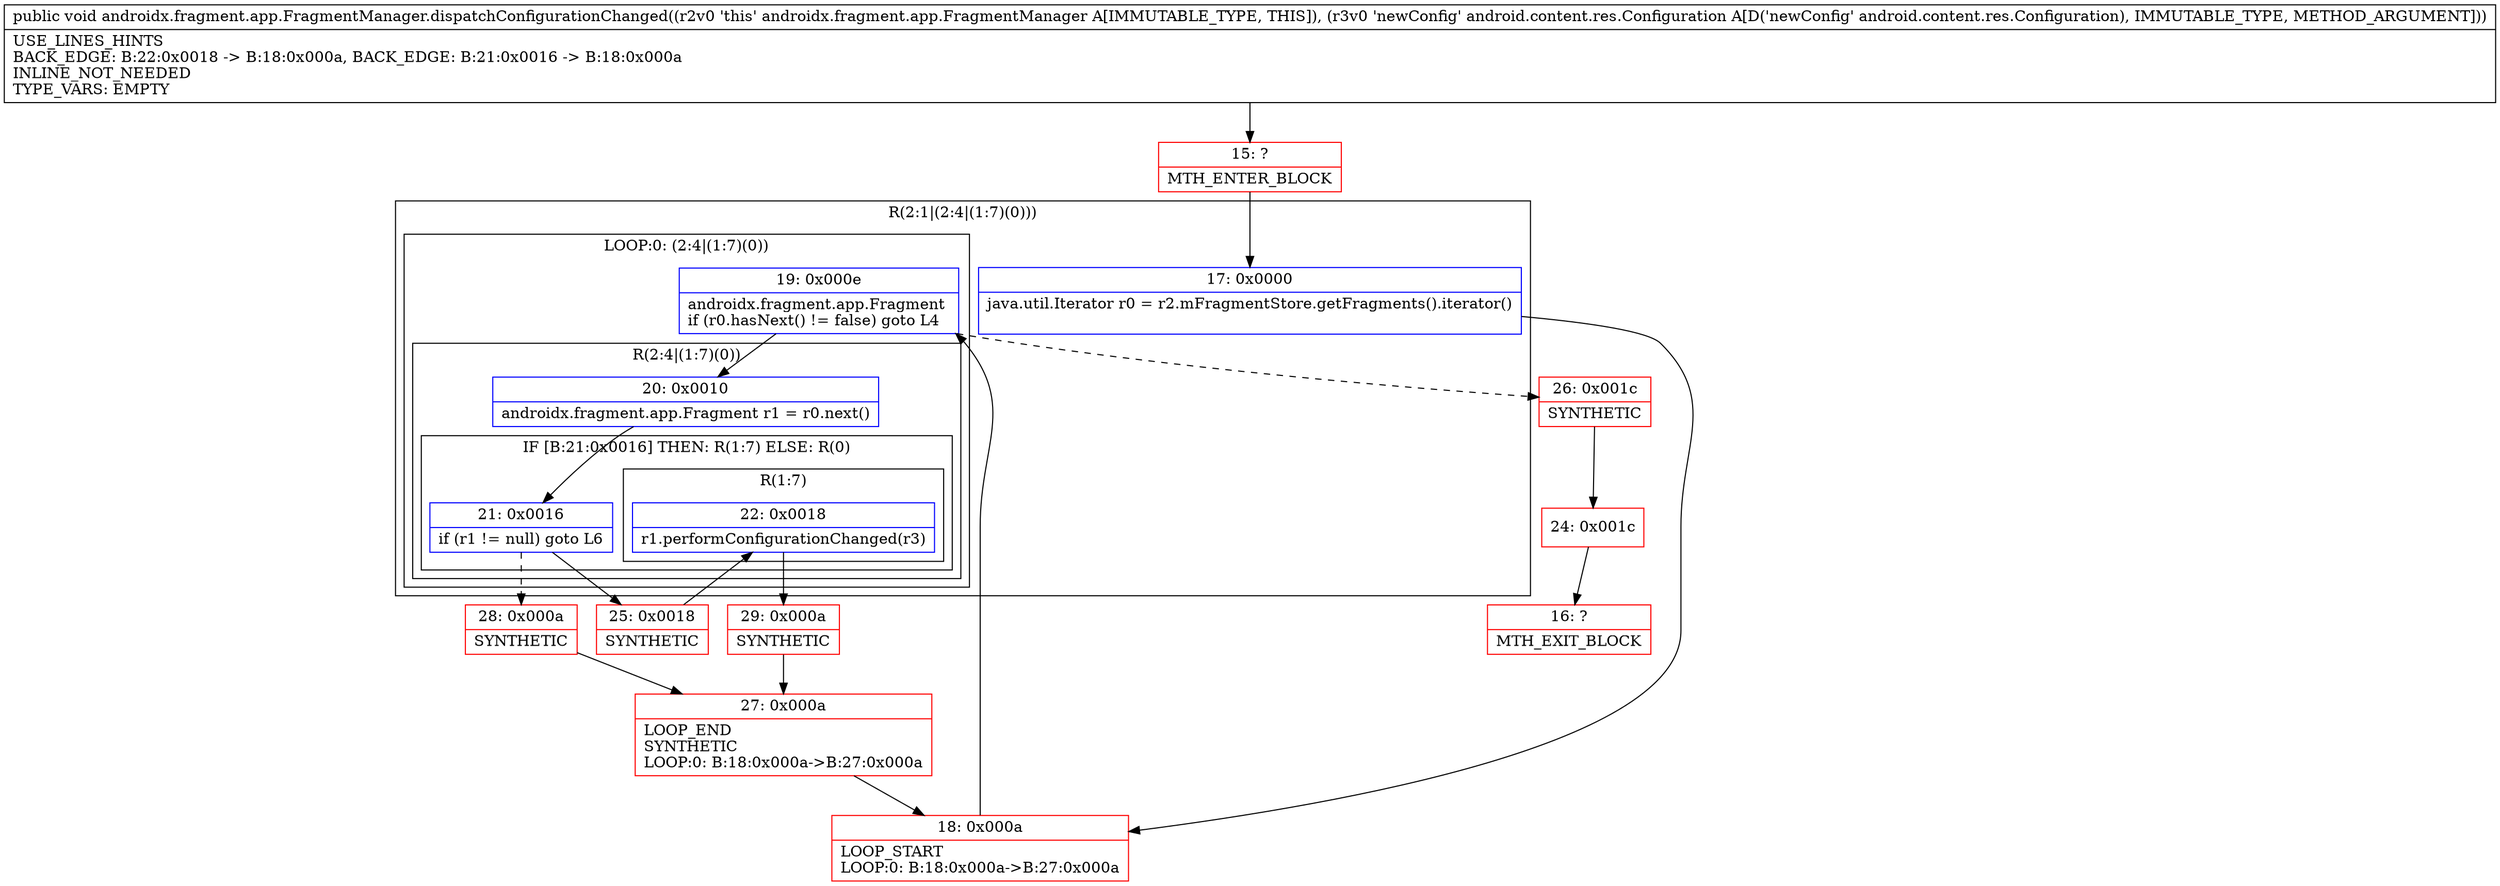 digraph "CFG forandroidx.fragment.app.FragmentManager.dispatchConfigurationChanged(Landroid\/content\/res\/Configuration;)V" {
subgraph cluster_Region_474761353 {
label = "R(2:1|(2:4|(1:7)(0)))";
node [shape=record,color=blue];
Node_17 [shape=record,label="{17\:\ 0x0000|java.util.Iterator r0 = r2.mFragmentStore.getFragments().iterator()\l\l}"];
subgraph cluster_LoopRegion_2140562424 {
label = "LOOP:0: (2:4|(1:7)(0))";
node [shape=record,color=blue];
Node_19 [shape=record,label="{19\:\ 0x000e|androidx.fragment.app.Fragment \lif (r0.hasNext() != false) goto L4\l}"];
subgraph cluster_Region_480901514 {
label = "R(2:4|(1:7)(0))";
node [shape=record,color=blue];
Node_20 [shape=record,label="{20\:\ 0x0010|androidx.fragment.app.Fragment r1 = r0.next()\l}"];
subgraph cluster_IfRegion_2068234645 {
label = "IF [B:21:0x0016] THEN: R(1:7) ELSE: R(0)";
node [shape=record,color=blue];
Node_21 [shape=record,label="{21\:\ 0x0016|if (r1 != null) goto L6\l}"];
subgraph cluster_Region_95475316 {
label = "R(1:7)";
node [shape=record,color=blue];
Node_22 [shape=record,label="{22\:\ 0x0018|r1.performConfigurationChanged(r3)\l}"];
}
subgraph cluster_Region_1240857753 {
label = "R(0)";
node [shape=record,color=blue];
}
}
}
}
}
Node_15 [shape=record,color=red,label="{15\:\ ?|MTH_ENTER_BLOCK\l}"];
Node_18 [shape=record,color=red,label="{18\:\ 0x000a|LOOP_START\lLOOP:0: B:18:0x000a\-\>B:27:0x000a\l}"];
Node_25 [shape=record,color=red,label="{25\:\ 0x0018|SYNTHETIC\l}"];
Node_29 [shape=record,color=red,label="{29\:\ 0x000a|SYNTHETIC\l}"];
Node_27 [shape=record,color=red,label="{27\:\ 0x000a|LOOP_END\lSYNTHETIC\lLOOP:0: B:18:0x000a\-\>B:27:0x000a\l}"];
Node_28 [shape=record,color=red,label="{28\:\ 0x000a|SYNTHETIC\l}"];
Node_26 [shape=record,color=red,label="{26\:\ 0x001c|SYNTHETIC\l}"];
Node_24 [shape=record,color=red,label="{24\:\ 0x001c}"];
Node_16 [shape=record,color=red,label="{16\:\ ?|MTH_EXIT_BLOCK\l}"];
MethodNode[shape=record,label="{public void androidx.fragment.app.FragmentManager.dispatchConfigurationChanged((r2v0 'this' androidx.fragment.app.FragmentManager A[IMMUTABLE_TYPE, THIS]), (r3v0 'newConfig' android.content.res.Configuration A[D('newConfig' android.content.res.Configuration), IMMUTABLE_TYPE, METHOD_ARGUMENT]))  | USE_LINES_HINTS\lBACK_EDGE: B:22:0x0018 \-\> B:18:0x000a, BACK_EDGE: B:21:0x0016 \-\> B:18:0x000a\lINLINE_NOT_NEEDED\lTYPE_VARS: EMPTY\l}"];
MethodNode -> Node_15;Node_17 -> Node_18;
Node_19 -> Node_20;
Node_19 -> Node_26[style=dashed];
Node_20 -> Node_21;
Node_21 -> Node_25;
Node_21 -> Node_28[style=dashed];
Node_22 -> Node_29;
Node_15 -> Node_17;
Node_18 -> Node_19;
Node_25 -> Node_22;
Node_29 -> Node_27;
Node_27 -> Node_18;
Node_28 -> Node_27;
Node_26 -> Node_24;
Node_24 -> Node_16;
}

